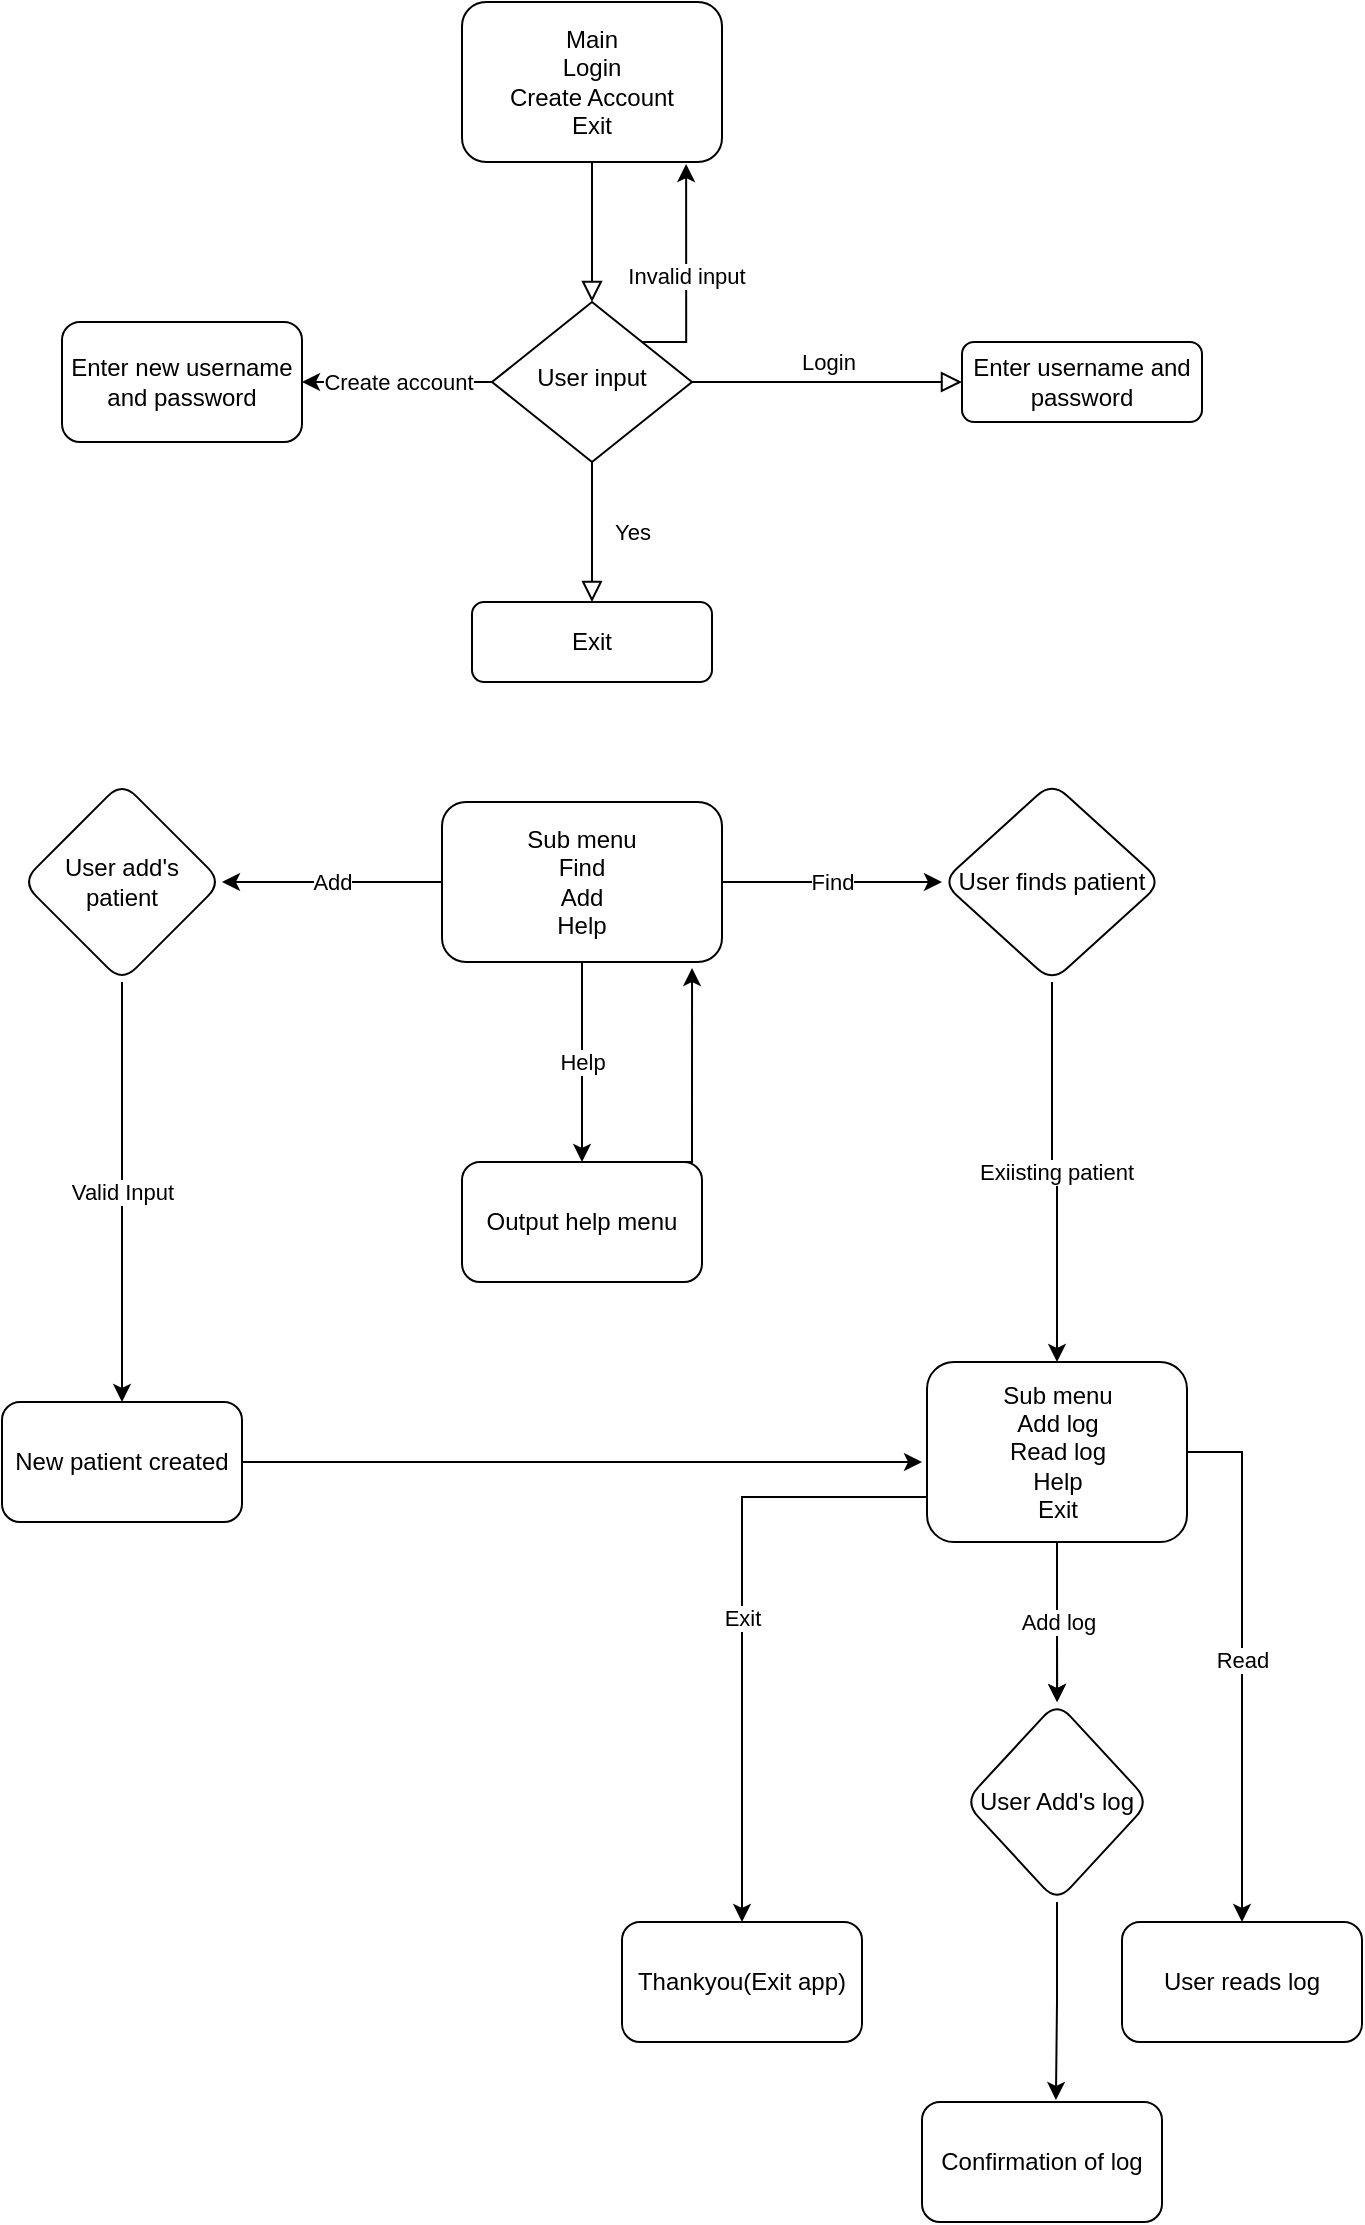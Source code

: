 <mxfile version="13.7.3" type="device"><diagram id="C5RBs43oDa-KdzZeNtuy" name="Page-1"><mxGraphModel dx="946" dy="636" grid="1" gridSize="10" guides="1" tooltips="1" connect="1" arrows="1" fold="1" page="1" pageScale="1" pageWidth="827" pageHeight="1169" math="0" shadow="0"><root><mxCell id="WIyWlLk6GJQsqaUBKTNV-0"/><mxCell id="WIyWlLk6GJQsqaUBKTNV-1" parent="WIyWlLk6GJQsqaUBKTNV-0"/><mxCell id="WIyWlLk6GJQsqaUBKTNV-2" value="" style="rounded=0;html=1;jettySize=auto;orthogonalLoop=1;fontSize=11;endArrow=block;endFill=0;endSize=8;strokeWidth=1;shadow=0;labelBackgroundColor=none;edgeStyle=orthogonalEdgeStyle;" parent="WIyWlLk6GJQsqaUBKTNV-1" source="WIyWlLk6GJQsqaUBKTNV-3" target="WIyWlLk6GJQsqaUBKTNV-6" edge="1"><mxGeometry relative="1" as="geometry"/></mxCell><mxCell id="WIyWlLk6GJQsqaUBKTNV-3" value="Main&lt;br&gt;Login&lt;br&gt;Create Account&lt;br&gt;Exit" style="rounded=1;whiteSpace=wrap;html=1;fontSize=12;glass=0;strokeWidth=1;shadow=0;" parent="WIyWlLk6GJQsqaUBKTNV-1" vertex="1"><mxGeometry x="360" y="40" width="130" height="80" as="geometry"/></mxCell><mxCell id="WIyWlLk6GJQsqaUBKTNV-4" value="Yes" style="rounded=0;html=1;jettySize=auto;orthogonalLoop=1;fontSize=11;endArrow=block;endFill=0;endSize=8;strokeWidth=1;shadow=0;labelBackgroundColor=none;edgeStyle=orthogonalEdgeStyle;" parent="WIyWlLk6GJQsqaUBKTNV-1" source="WIyWlLk6GJQsqaUBKTNV-6" edge="1"><mxGeometry y="20" relative="1" as="geometry"><mxPoint as="offset"/><mxPoint x="425" y="340" as="targetPoint"/></mxGeometry></mxCell><mxCell id="WIyWlLk6GJQsqaUBKTNV-5" value="Login" style="edgeStyle=orthogonalEdgeStyle;rounded=0;html=1;jettySize=auto;orthogonalLoop=1;fontSize=11;endArrow=block;endFill=0;endSize=8;strokeWidth=1;shadow=0;labelBackgroundColor=none;" parent="WIyWlLk6GJQsqaUBKTNV-1" source="WIyWlLk6GJQsqaUBKTNV-6" target="WIyWlLk6GJQsqaUBKTNV-7" edge="1"><mxGeometry y="10" relative="1" as="geometry"><mxPoint as="offset"/></mxGeometry></mxCell><mxCell id="6aqgp86RVmJRHBFmnbe4-3" value="Create account" style="edgeStyle=orthogonalEdgeStyle;rounded=0;orthogonalLoop=1;jettySize=auto;html=1;exitX=0;exitY=0.5;exitDx=0;exitDy=0;" edge="1" parent="WIyWlLk6GJQsqaUBKTNV-1" source="WIyWlLk6GJQsqaUBKTNV-6" target="6aqgp86RVmJRHBFmnbe4-2"><mxGeometry relative="1" as="geometry"/></mxCell><mxCell id="6aqgp86RVmJRHBFmnbe4-4" value="Invalid input" style="edgeStyle=orthogonalEdgeStyle;rounded=0;orthogonalLoop=1;jettySize=auto;html=1;exitX=1;exitY=0;exitDx=0;exitDy=0;entryX=0.862;entryY=1.013;entryDx=0;entryDy=0;entryPerimeter=0;" edge="1" parent="WIyWlLk6GJQsqaUBKTNV-1" source="WIyWlLk6GJQsqaUBKTNV-6" target="WIyWlLk6GJQsqaUBKTNV-3"><mxGeometry relative="1" as="geometry"><Array as="points"><mxPoint x="472" y="210"/></Array></mxGeometry></mxCell><mxCell id="WIyWlLk6GJQsqaUBKTNV-6" value="User input" style="rhombus;whiteSpace=wrap;html=1;shadow=0;fontFamily=Helvetica;fontSize=12;align=center;strokeWidth=1;spacing=6;spacingTop=-4;" parent="WIyWlLk6GJQsqaUBKTNV-1" vertex="1"><mxGeometry x="375" y="190" width="100" height="80" as="geometry"/></mxCell><mxCell id="WIyWlLk6GJQsqaUBKTNV-7" value="Enter username and password" style="rounded=1;whiteSpace=wrap;html=1;fontSize=12;glass=0;strokeWidth=1;shadow=0;" parent="WIyWlLk6GJQsqaUBKTNV-1" vertex="1"><mxGeometry x="610" y="210" width="120" height="40" as="geometry"/></mxCell><mxCell id="WIyWlLk6GJQsqaUBKTNV-11" value="Exit" style="rounded=1;whiteSpace=wrap;html=1;fontSize=12;glass=0;strokeWidth=1;shadow=0;" parent="WIyWlLk6GJQsqaUBKTNV-1" vertex="1"><mxGeometry x="365" y="340" width="120" height="40" as="geometry"/></mxCell><mxCell id="6aqgp86RVmJRHBFmnbe4-2" value="Enter new username and password" style="rounded=1;whiteSpace=wrap;html=1;" vertex="1" parent="WIyWlLk6GJQsqaUBKTNV-1"><mxGeometry x="160" y="200" width="120" height="60" as="geometry"/></mxCell><mxCell id="6aqgp86RVmJRHBFmnbe4-11" value="Find" style="edgeStyle=orthogonalEdgeStyle;rounded=0;orthogonalLoop=1;jettySize=auto;html=1;" edge="1" parent="WIyWlLk6GJQsqaUBKTNV-1" source="6aqgp86RVmJRHBFmnbe4-5" target="6aqgp86RVmJRHBFmnbe4-10"><mxGeometry relative="1" as="geometry"/></mxCell><mxCell id="6aqgp86RVmJRHBFmnbe4-13" value="Add" style="edgeStyle=orthogonalEdgeStyle;rounded=0;orthogonalLoop=1;jettySize=auto;html=1;" edge="1" parent="WIyWlLk6GJQsqaUBKTNV-1" source="6aqgp86RVmJRHBFmnbe4-5" target="6aqgp86RVmJRHBFmnbe4-12"><mxGeometry relative="1" as="geometry"/></mxCell><mxCell id="6aqgp86RVmJRHBFmnbe4-15" value="Help" style="edgeStyle=orthogonalEdgeStyle;rounded=0;orthogonalLoop=1;jettySize=auto;html=1;" edge="1" parent="WIyWlLk6GJQsqaUBKTNV-1" source="6aqgp86RVmJRHBFmnbe4-5" target="6aqgp86RVmJRHBFmnbe4-14"><mxGeometry relative="1" as="geometry"/></mxCell><mxCell id="6aqgp86RVmJRHBFmnbe4-5" value="Sub menu&lt;br&gt;Find&lt;br&gt;Add&lt;br&gt;Help" style="rounded=1;whiteSpace=wrap;html=1;" vertex="1" parent="WIyWlLk6GJQsqaUBKTNV-1"><mxGeometry x="350" y="440" width="140" height="80" as="geometry"/></mxCell><mxCell id="6aqgp86RVmJRHBFmnbe4-19" value="Exiisting patient" style="edgeStyle=orthogonalEdgeStyle;rounded=0;orthogonalLoop=1;jettySize=auto;html=1;" edge="1" parent="WIyWlLk6GJQsqaUBKTNV-1" source="6aqgp86RVmJRHBFmnbe4-10" target="6aqgp86RVmJRHBFmnbe4-18"><mxGeometry relative="1" as="geometry"/></mxCell><mxCell id="6aqgp86RVmJRHBFmnbe4-10" value="User finds patient" style="rhombus;whiteSpace=wrap;html=1;rounded=1;" vertex="1" parent="WIyWlLk6GJQsqaUBKTNV-1"><mxGeometry x="600" y="430" width="110" height="100" as="geometry"/></mxCell><mxCell id="6aqgp86RVmJRHBFmnbe4-23" value="Valid Input" style="edgeStyle=orthogonalEdgeStyle;rounded=0;orthogonalLoop=1;jettySize=auto;html=1;" edge="1" parent="WIyWlLk6GJQsqaUBKTNV-1" source="6aqgp86RVmJRHBFmnbe4-12" target="6aqgp86RVmJRHBFmnbe4-22"><mxGeometry relative="1" as="geometry"/></mxCell><mxCell id="6aqgp86RVmJRHBFmnbe4-12" value="User add's &lt;br&gt;patient" style="rhombus;whiteSpace=wrap;html=1;rounded=1;" vertex="1" parent="WIyWlLk6GJQsqaUBKTNV-1"><mxGeometry x="140" y="430" width="100" height="100" as="geometry"/></mxCell><mxCell id="6aqgp86RVmJRHBFmnbe4-17" style="edgeStyle=orthogonalEdgeStyle;rounded=0;orthogonalLoop=1;jettySize=auto;html=1;exitX=0.75;exitY=0;exitDx=0;exitDy=0;entryX=0.893;entryY=1.038;entryDx=0;entryDy=0;entryPerimeter=0;" edge="1" parent="WIyWlLk6GJQsqaUBKTNV-1" source="6aqgp86RVmJRHBFmnbe4-14" target="6aqgp86RVmJRHBFmnbe4-5"><mxGeometry relative="1" as="geometry"><Array as="points"><mxPoint x="475" y="620"/></Array></mxGeometry></mxCell><mxCell id="6aqgp86RVmJRHBFmnbe4-14" value="Output help menu" style="whiteSpace=wrap;html=1;rounded=1;" vertex="1" parent="WIyWlLk6GJQsqaUBKTNV-1"><mxGeometry x="360" y="620" width="120" height="60" as="geometry"/></mxCell><mxCell id="6aqgp86RVmJRHBFmnbe4-28" value="" style="edgeStyle=orthogonalEdgeStyle;rounded=0;orthogonalLoop=1;jettySize=auto;html=1;" edge="1" parent="WIyWlLk6GJQsqaUBKTNV-1" source="6aqgp86RVmJRHBFmnbe4-18" target="6aqgp86RVmJRHBFmnbe4-27"><mxGeometry relative="1" as="geometry"/></mxCell><mxCell id="6aqgp86RVmJRHBFmnbe4-29" value="Add log" style="edgeStyle=orthogonalEdgeStyle;rounded=0;orthogonalLoop=1;jettySize=auto;html=1;" edge="1" parent="WIyWlLk6GJQsqaUBKTNV-1" source="6aqgp86RVmJRHBFmnbe4-18" target="6aqgp86RVmJRHBFmnbe4-27"><mxGeometry relative="1" as="geometry"/></mxCell><mxCell id="6aqgp86RVmJRHBFmnbe4-34" value="Read" style="edgeStyle=orthogonalEdgeStyle;rounded=0;orthogonalLoop=1;jettySize=auto;html=1;exitX=1;exitY=0.5;exitDx=0;exitDy=0;entryX=0.5;entryY=0;entryDx=0;entryDy=0;" edge="1" parent="WIyWlLk6GJQsqaUBKTNV-1" source="6aqgp86RVmJRHBFmnbe4-18" target="6aqgp86RVmJRHBFmnbe4-33"><mxGeometry relative="1" as="geometry"/></mxCell><mxCell id="6aqgp86RVmJRHBFmnbe4-37" value="Exit" style="edgeStyle=orthogonalEdgeStyle;rounded=0;orthogonalLoop=1;jettySize=auto;html=1;exitX=0;exitY=0.75;exitDx=0;exitDy=0;entryX=0.5;entryY=0;entryDx=0;entryDy=0;" edge="1" parent="WIyWlLk6GJQsqaUBKTNV-1" source="6aqgp86RVmJRHBFmnbe4-18" target="6aqgp86RVmJRHBFmnbe4-36"><mxGeometry relative="1" as="geometry"/></mxCell><mxCell id="6aqgp86RVmJRHBFmnbe4-18" value="Sub menu&lt;br&gt;Add log&lt;br&gt;Read log&lt;br&gt;Help&lt;br&gt;Exit" style="whiteSpace=wrap;html=1;rounded=1;" vertex="1" parent="WIyWlLk6GJQsqaUBKTNV-1"><mxGeometry x="592.5" y="720" width="130" height="90" as="geometry"/></mxCell><mxCell id="6aqgp86RVmJRHBFmnbe4-24" style="edgeStyle=orthogonalEdgeStyle;rounded=0;orthogonalLoop=1;jettySize=auto;html=1;exitX=1;exitY=0.5;exitDx=0;exitDy=0;" edge="1" parent="WIyWlLk6GJQsqaUBKTNV-1" source="6aqgp86RVmJRHBFmnbe4-22"><mxGeometry relative="1" as="geometry"><mxPoint x="590" y="770" as="targetPoint"/></mxGeometry></mxCell><mxCell id="6aqgp86RVmJRHBFmnbe4-22" value="New patient created" style="whiteSpace=wrap;html=1;rounded=1;" vertex="1" parent="WIyWlLk6GJQsqaUBKTNV-1"><mxGeometry x="130" y="740" width="120" height="60" as="geometry"/></mxCell><mxCell id="6aqgp86RVmJRHBFmnbe4-39" style="edgeStyle=orthogonalEdgeStyle;rounded=0;orthogonalLoop=1;jettySize=auto;html=1;exitX=0.5;exitY=1;exitDx=0;exitDy=0;entryX=0.558;entryY=-0.017;entryDx=0;entryDy=0;entryPerimeter=0;" edge="1" parent="WIyWlLk6GJQsqaUBKTNV-1" source="6aqgp86RVmJRHBFmnbe4-27" target="6aqgp86RVmJRHBFmnbe4-38"><mxGeometry relative="1" as="geometry"/></mxCell><mxCell id="6aqgp86RVmJRHBFmnbe4-27" value="User Add's log" style="rhombus;whiteSpace=wrap;html=1;rounded=1;" vertex="1" parent="WIyWlLk6GJQsqaUBKTNV-1"><mxGeometry x="611.25" y="890" width="92.5" height="100" as="geometry"/></mxCell><mxCell id="6aqgp86RVmJRHBFmnbe4-33" value="User reads log" style="whiteSpace=wrap;html=1;rounded=1;" vertex="1" parent="WIyWlLk6GJQsqaUBKTNV-1"><mxGeometry x="690" y="1000" width="120" height="60" as="geometry"/></mxCell><mxCell id="6aqgp86RVmJRHBFmnbe4-36" value="Thankyou(Exit app)" style="rounded=1;whiteSpace=wrap;html=1;" vertex="1" parent="WIyWlLk6GJQsqaUBKTNV-1"><mxGeometry x="440" y="1000" width="120" height="60" as="geometry"/></mxCell><mxCell id="6aqgp86RVmJRHBFmnbe4-38" value="Confirmation of log" style="rounded=1;whiteSpace=wrap;html=1;" vertex="1" parent="WIyWlLk6GJQsqaUBKTNV-1"><mxGeometry x="590" y="1090" width="120" height="60" as="geometry"/></mxCell></root></mxGraphModel></diagram></mxfile>
